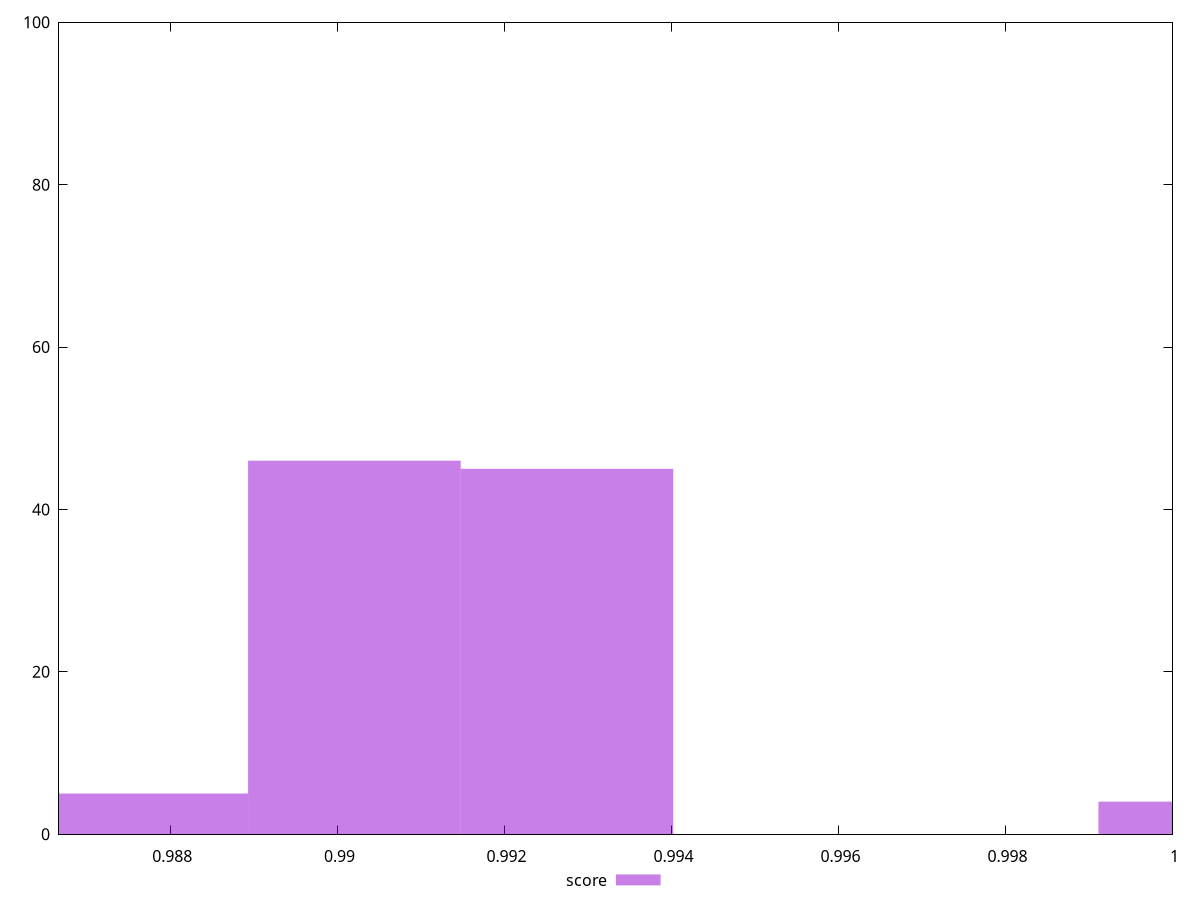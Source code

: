 reset

$score <<EOF
0.9902037337055427 46
0.9876582228219809 5
0.9927492445891045 45
1.00038577723979 4
EOF

set key outside below
set boxwidth 0.0025455108835618066
set xrange [0.9866666666666667:1]
set yrange [0:100]
set style fill transparent solid 0.5 noborder
set terminal svg size 640, 490 enhanced background rgb 'white'
set output "report_00007_2020-12-11T15:55:29.892Z/render-blocking-resources/samples/pages+cached+noexternal+nojs/score/histogram.svg"

plot $score title "score" with boxes

reset
